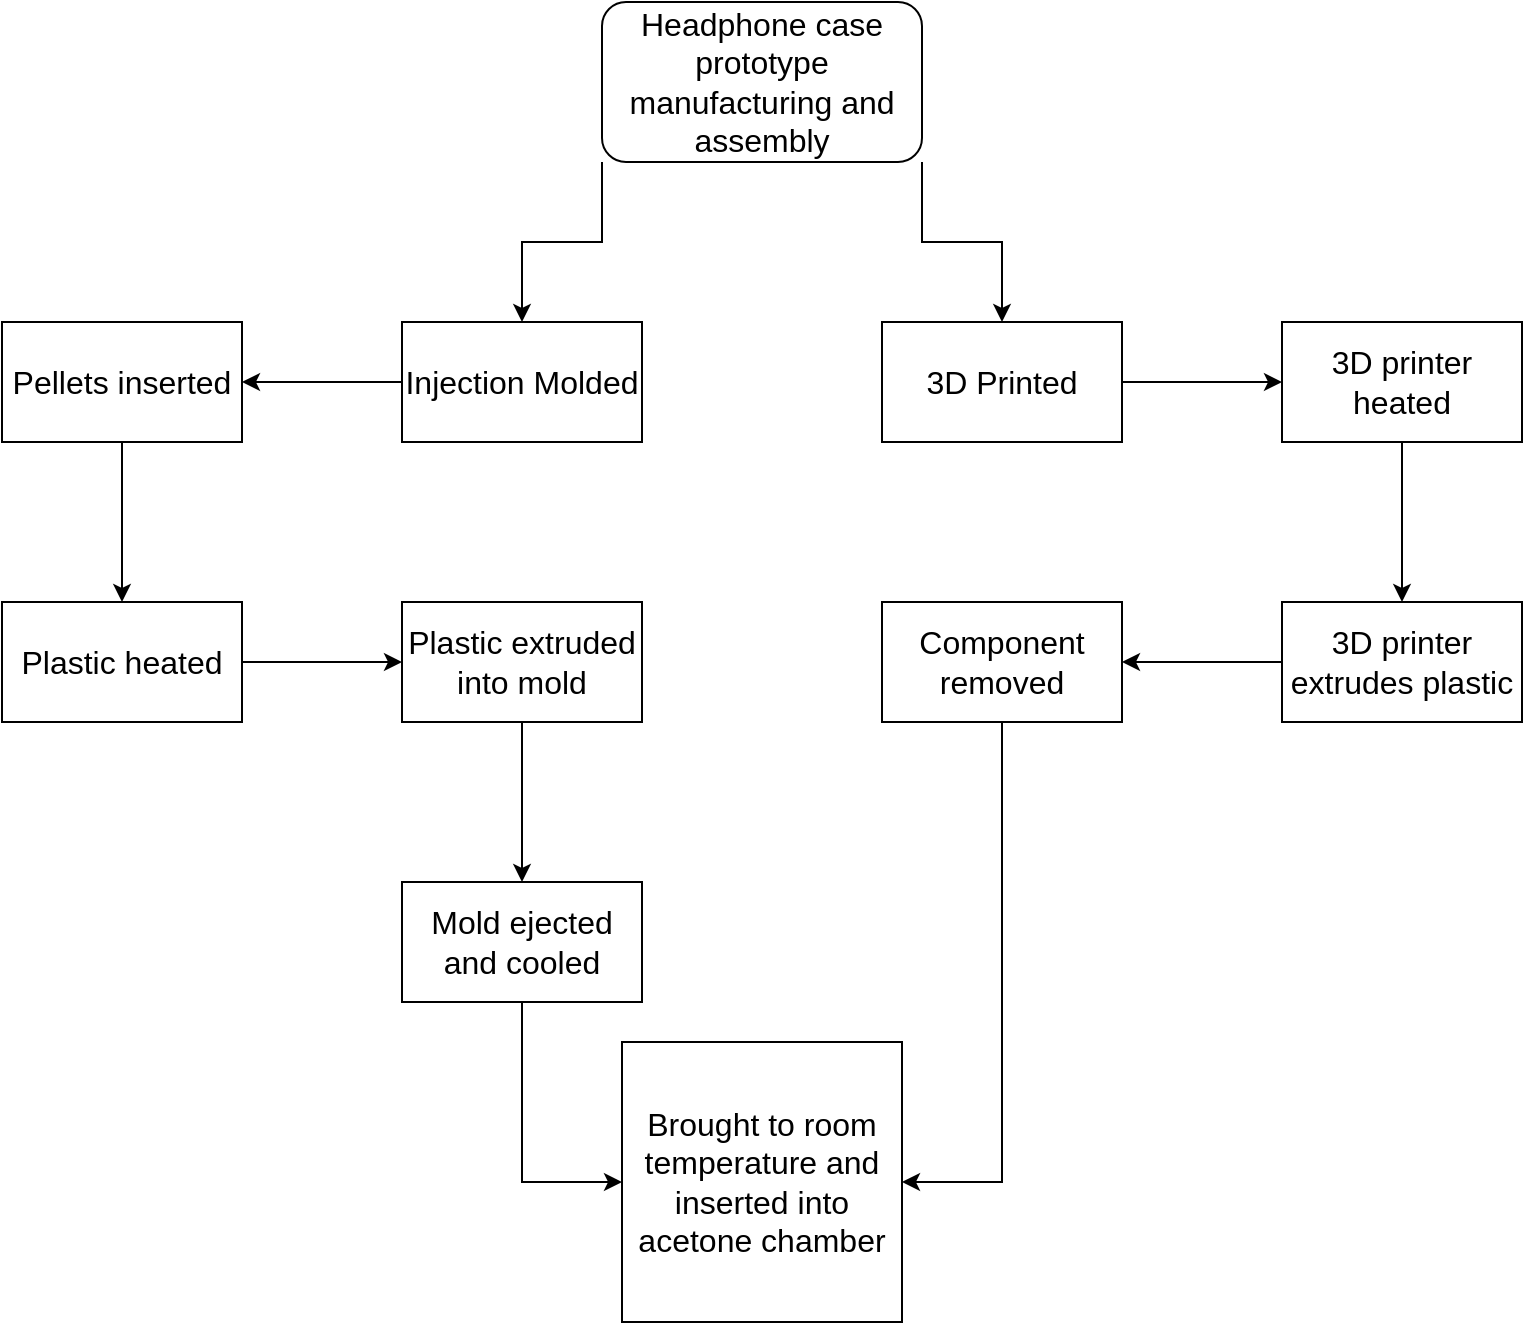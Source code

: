<mxfile version="17.4.0" type="github">
  <diagram id="C5RBs43oDa-KdzZeNtuy" name="Page-1">
    <mxGraphModel dx="1038" dy="547" grid="1" gridSize="10" guides="1" tooltips="1" connect="1" arrows="1" fold="1" page="1" pageScale="1" pageWidth="827" pageHeight="1169" math="0" shadow="0">
      <root>
        <mxCell id="WIyWlLk6GJQsqaUBKTNV-0" />
        <mxCell id="WIyWlLk6GJQsqaUBKTNV-1" parent="WIyWlLk6GJQsqaUBKTNV-0" />
        <mxCell id="bOZXoMFJlCpjtrplA9Sz-12" style="edgeStyle=orthogonalEdgeStyle;rounded=0;orthogonalLoop=1;jettySize=auto;html=1;exitX=1;exitY=1;exitDx=0;exitDy=0;entryX=0.5;entryY=0;entryDx=0;entryDy=0;fontSize=16;" edge="1" parent="WIyWlLk6GJQsqaUBKTNV-1" source="WIyWlLk6GJQsqaUBKTNV-3" target="bOZXoMFJlCpjtrplA9Sz-10">
          <mxGeometry relative="1" as="geometry" />
        </mxCell>
        <mxCell id="bOZXoMFJlCpjtrplA9Sz-13" style="edgeStyle=orthogonalEdgeStyle;rounded=0;orthogonalLoop=1;jettySize=auto;html=1;exitX=0;exitY=1;exitDx=0;exitDy=0;entryX=0.5;entryY=0;entryDx=0;entryDy=0;fontSize=16;" edge="1" parent="WIyWlLk6GJQsqaUBKTNV-1" source="WIyWlLk6GJQsqaUBKTNV-3" target="bOZXoMFJlCpjtrplA9Sz-9">
          <mxGeometry relative="1" as="geometry" />
        </mxCell>
        <mxCell id="WIyWlLk6GJQsqaUBKTNV-3" value="&lt;font style=&quot;font-size: 16px&quot;&gt;Headphone case prototype manufacturing and assembly&lt;/font&gt;" style="rounded=1;whiteSpace=wrap;html=1;fontSize=12;glass=0;strokeWidth=1;shadow=0;" parent="WIyWlLk6GJQsqaUBKTNV-1" vertex="1">
          <mxGeometry x="300" y="60" width="160" height="80" as="geometry" />
        </mxCell>
        <mxCell id="bOZXoMFJlCpjtrplA9Sz-19" value="" style="edgeStyle=orthogonalEdgeStyle;rounded=0;orthogonalLoop=1;jettySize=auto;html=1;fontSize=16;" edge="1" parent="WIyWlLk6GJQsqaUBKTNV-1" source="bOZXoMFJlCpjtrplA9Sz-9" target="bOZXoMFJlCpjtrplA9Sz-18">
          <mxGeometry relative="1" as="geometry" />
        </mxCell>
        <mxCell id="bOZXoMFJlCpjtrplA9Sz-9" value="Injection Molded" style="rounded=0;whiteSpace=wrap;html=1;fontSize=16;" vertex="1" parent="WIyWlLk6GJQsqaUBKTNV-1">
          <mxGeometry x="200" y="220" width="120" height="60" as="geometry" />
        </mxCell>
        <mxCell id="bOZXoMFJlCpjtrplA9Sz-29" value="" style="edgeStyle=orthogonalEdgeStyle;rounded=0;orthogonalLoop=1;jettySize=auto;html=1;fontSize=16;" edge="1" parent="WIyWlLk6GJQsqaUBKTNV-1" source="bOZXoMFJlCpjtrplA9Sz-10" target="bOZXoMFJlCpjtrplA9Sz-28">
          <mxGeometry relative="1" as="geometry" />
        </mxCell>
        <mxCell id="bOZXoMFJlCpjtrplA9Sz-10" value="3D Printed" style="rounded=0;whiteSpace=wrap;html=1;fontSize=16;" vertex="1" parent="WIyWlLk6GJQsqaUBKTNV-1">
          <mxGeometry x="440" y="220" width="120" height="60" as="geometry" />
        </mxCell>
        <mxCell id="bOZXoMFJlCpjtrplA9Sz-21" value="" style="edgeStyle=orthogonalEdgeStyle;rounded=0;orthogonalLoop=1;jettySize=auto;html=1;fontSize=16;" edge="1" parent="WIyWlLk6GJQsqaUBKTNV-1" source="bOZXoMFJlCpjtrplA9Sz-18" target="bOZXoMFJlCpjtrplA9Sz-20">
          <mxGeometry relative="1" as="geometry" />
        </mxCell>
        <mxCell id="bOZXoMFJlCpjtrplA9Sz-18" value="Pellets inserted" style="rounded=0;whiteSpace=wrap;html=1;fontSize=16;" vertex="1" parent="WIyWlLk6GJQsqaUBKTNV-1">
          <mxGeometry y="220" width="120" height="60" as="geometry" />
        </mxCell>
        <mxCell id="bOZXoMFJlCpjtrplA9Sz-23" value="" style="edgeStyle=orthogonalEdgeStyle;rounded=0;orthogonalLoop=1;jettySize=auto;html=1;fontSize=16;" edge="1" parent="WIyWlLk6GJQsqaUBKTNV-1" source="bOZXoMFJlCpjtrplA9Sz-20" target="bOZXoMFJlCpjtrplA9Sz-22">
          <mxGeometry relative="1" as="geometry" />
        </mxCell>
        <mxCell id="bOZXoMFJlCpjtrplA9Sz-20" value="Plastic heated" style="rounded=0;whiteSpace=wrap;html=1;fontSize=16;" vertex="1" parent="WIyWlLk6GJQsqaUBKTNV-1">
          <mxGeometry y="360" width="120" height="60" as="geometry" />
        </mxCell>
        <mxCell id="bOZXoMFJlCpjtrplA9Sz-25" value="" style="edgeStyle=orthogonalEdgeStyle;rounded=0;orthogonalLoop=1;jettySize=auto;html=1;fontSize=16;" edge="1" parent="WIyWlLk6GJQsqaUBKTNV-1" source="bOZXoMFJlCpjtrplA9Sz-22" target="bOZXoMFJlCpjtrplA9Sz-24">
          <mxGeometry relative="1" as="geometry" />
        </mxCell>
        <mxCell id="bOZXoMFJlCpjtrplA9Sz-22" value="Plastic extruded into mold" style="rounded=0;whiteSpace=wrap;html=1;fontSize=16;" vertex="1" parent="WIyWlLk6GJQsqaUBKTNV-1">
          <mxGeometry x="200" y="360" width="120" height="60" as="geometry" />
        </mxCell>
        <mxCell id="bOZXoMFJlCpjtrplA9Sz-36" style="edgeStyle=orthogonalEdgeStyle;rounded=0;orthogonalLoop=1;jettySize=auto;html=1;entryX=0;entryY=0.5;entryDx=0;entryDy=0;fontSize=16;" edge="1" parent="WIyWlLk6GJQsqaUBKTNV-1" source="bOZXoMFJlCpjtrplA9Sz-24" target="bOZXoMFJlCpjtrplA9Sz-34">
          <mxGeometry relative="1" as="geometry" />
        </mxCell>
        <mxCell id="bOZXoMFJlCpjtrplA9Sz-24" value="Mold ejected and cooled" style="rounded=0;whiteSpace=wrap;html=1;fontSize=16;" vertex="1" parent="WIyWlLk6GJQsqaUBKTNV-1">
          <mxGeometry x="200" y="500" width="120" height="60" as="geometry" />
        </mxCell>
        <mxCell id="bOZXoMFJlCpjtrplA9Sz-31" value="" style="edgeStyle=orthogonalEdgeStyle;rounded=0;orthogonalLoop=1;jettySize=auto;html=1;fontSize=16;" edge="1" parent="WIyWlLk6GJQsqaUBKTNV-1" source="bOZXoMFJlCpjtrplA9Sz-28" target="bOZXoMFJlCpjtrplA9Sz-30">
          <mxGeometry relative="1" as="geometry" />
        </mxCell>
        <mxCell id="bOZXoMFJlCpjtrplA9Sz-28" value="3D printer heated" style="rounded=0;whiteSpace=wrap;html=1;fontSize=16;" vertex="1" parent="WIyWlLk6GJQsqaUBKTNV-1">
          <mxGeometry x="640" y="220" width="120" height="60" as="geometry" />
        </mxCell>
        <mxCell id="bOZXoMFJlCpjtrplA9Sz-33" value="" style="edgeStyle=orthogonalEdgeStyle;rounded=0;orthogonalLoop=1;jettySize=auto;html=1;fontSize=16;" edge="1" parent="WIyWlLk6GJQsqaUBKTNV-1" source="bOZXoMFJlCpjtrplA9Sz-30" target="bOZXoMFJlCpjtrplA9Sz-32">
          <mxGeometry relative="1" as="geometry" />
        </mxCell>
        <mxCell id="bOZXoMFJlCpjtrplA9Sz-30" value="3D printer extrudes plastic" style="rounded=0;whiteSpace=wrap;html=1;fontSize=16;" vertex="1" parent="WIyWlLk6GJQsqaUBKTNV-1">
          <mxGeometry x="640" y="360" width="120" height="60" as="geometry" />
        </mxCell>
        <mxCell id="bOZXoMFJlCpjtrplA9Sz-37" style="edgeStyle=orthogonalEdgeStyle;rounded=0;orthogonalLoop=1;jettySize=auto;html=1;exitX=0.5;exitY=1;exitDx=0;exitDy=0;entryX=1;entryY=0.5;entryDx=0;entryDy=0;fontSize=16;" edge="1" parent="WIyWlLk6GJQsqaUBKTNV-1" source="bOZXoMFJlCpjtrplA9Sz-32" target="bOZXoMFJlCpjtrplA9Sz-34">
          <mxGeometry relative="1" as="geometry" />
        </mxCell>
        <mxCell id="bOZXoMFJlCpjtrplA9Sz-32" value="Component removed" style="rounded=0;whiteSpace=wrap;html=1;fontSize=16;" vertex="1" parent="WIyWlLk6GJQsqaUBKTNV-1">
          <mxGeometry x="440" y="360" width="120" height="60" as="geometry" />
        </mxCell>
        <mxCell id="bOZXoMFJlCpjtrplA9Sz-34" value="Brought to room temperature and inserted into acetone chamber" style="rounded=0;whiteSpace=wrap;html=1;fontSize=16;" vertex="1" parent="WIyWlLk6GJQsqaUBKTNV-1">
          <mxGeometry x="310" y="580" width="140" height="140" as="geometry" />
        </mxCell>
      </root>
    </mxGraphModel>
  </diagram>
</mxfile>
